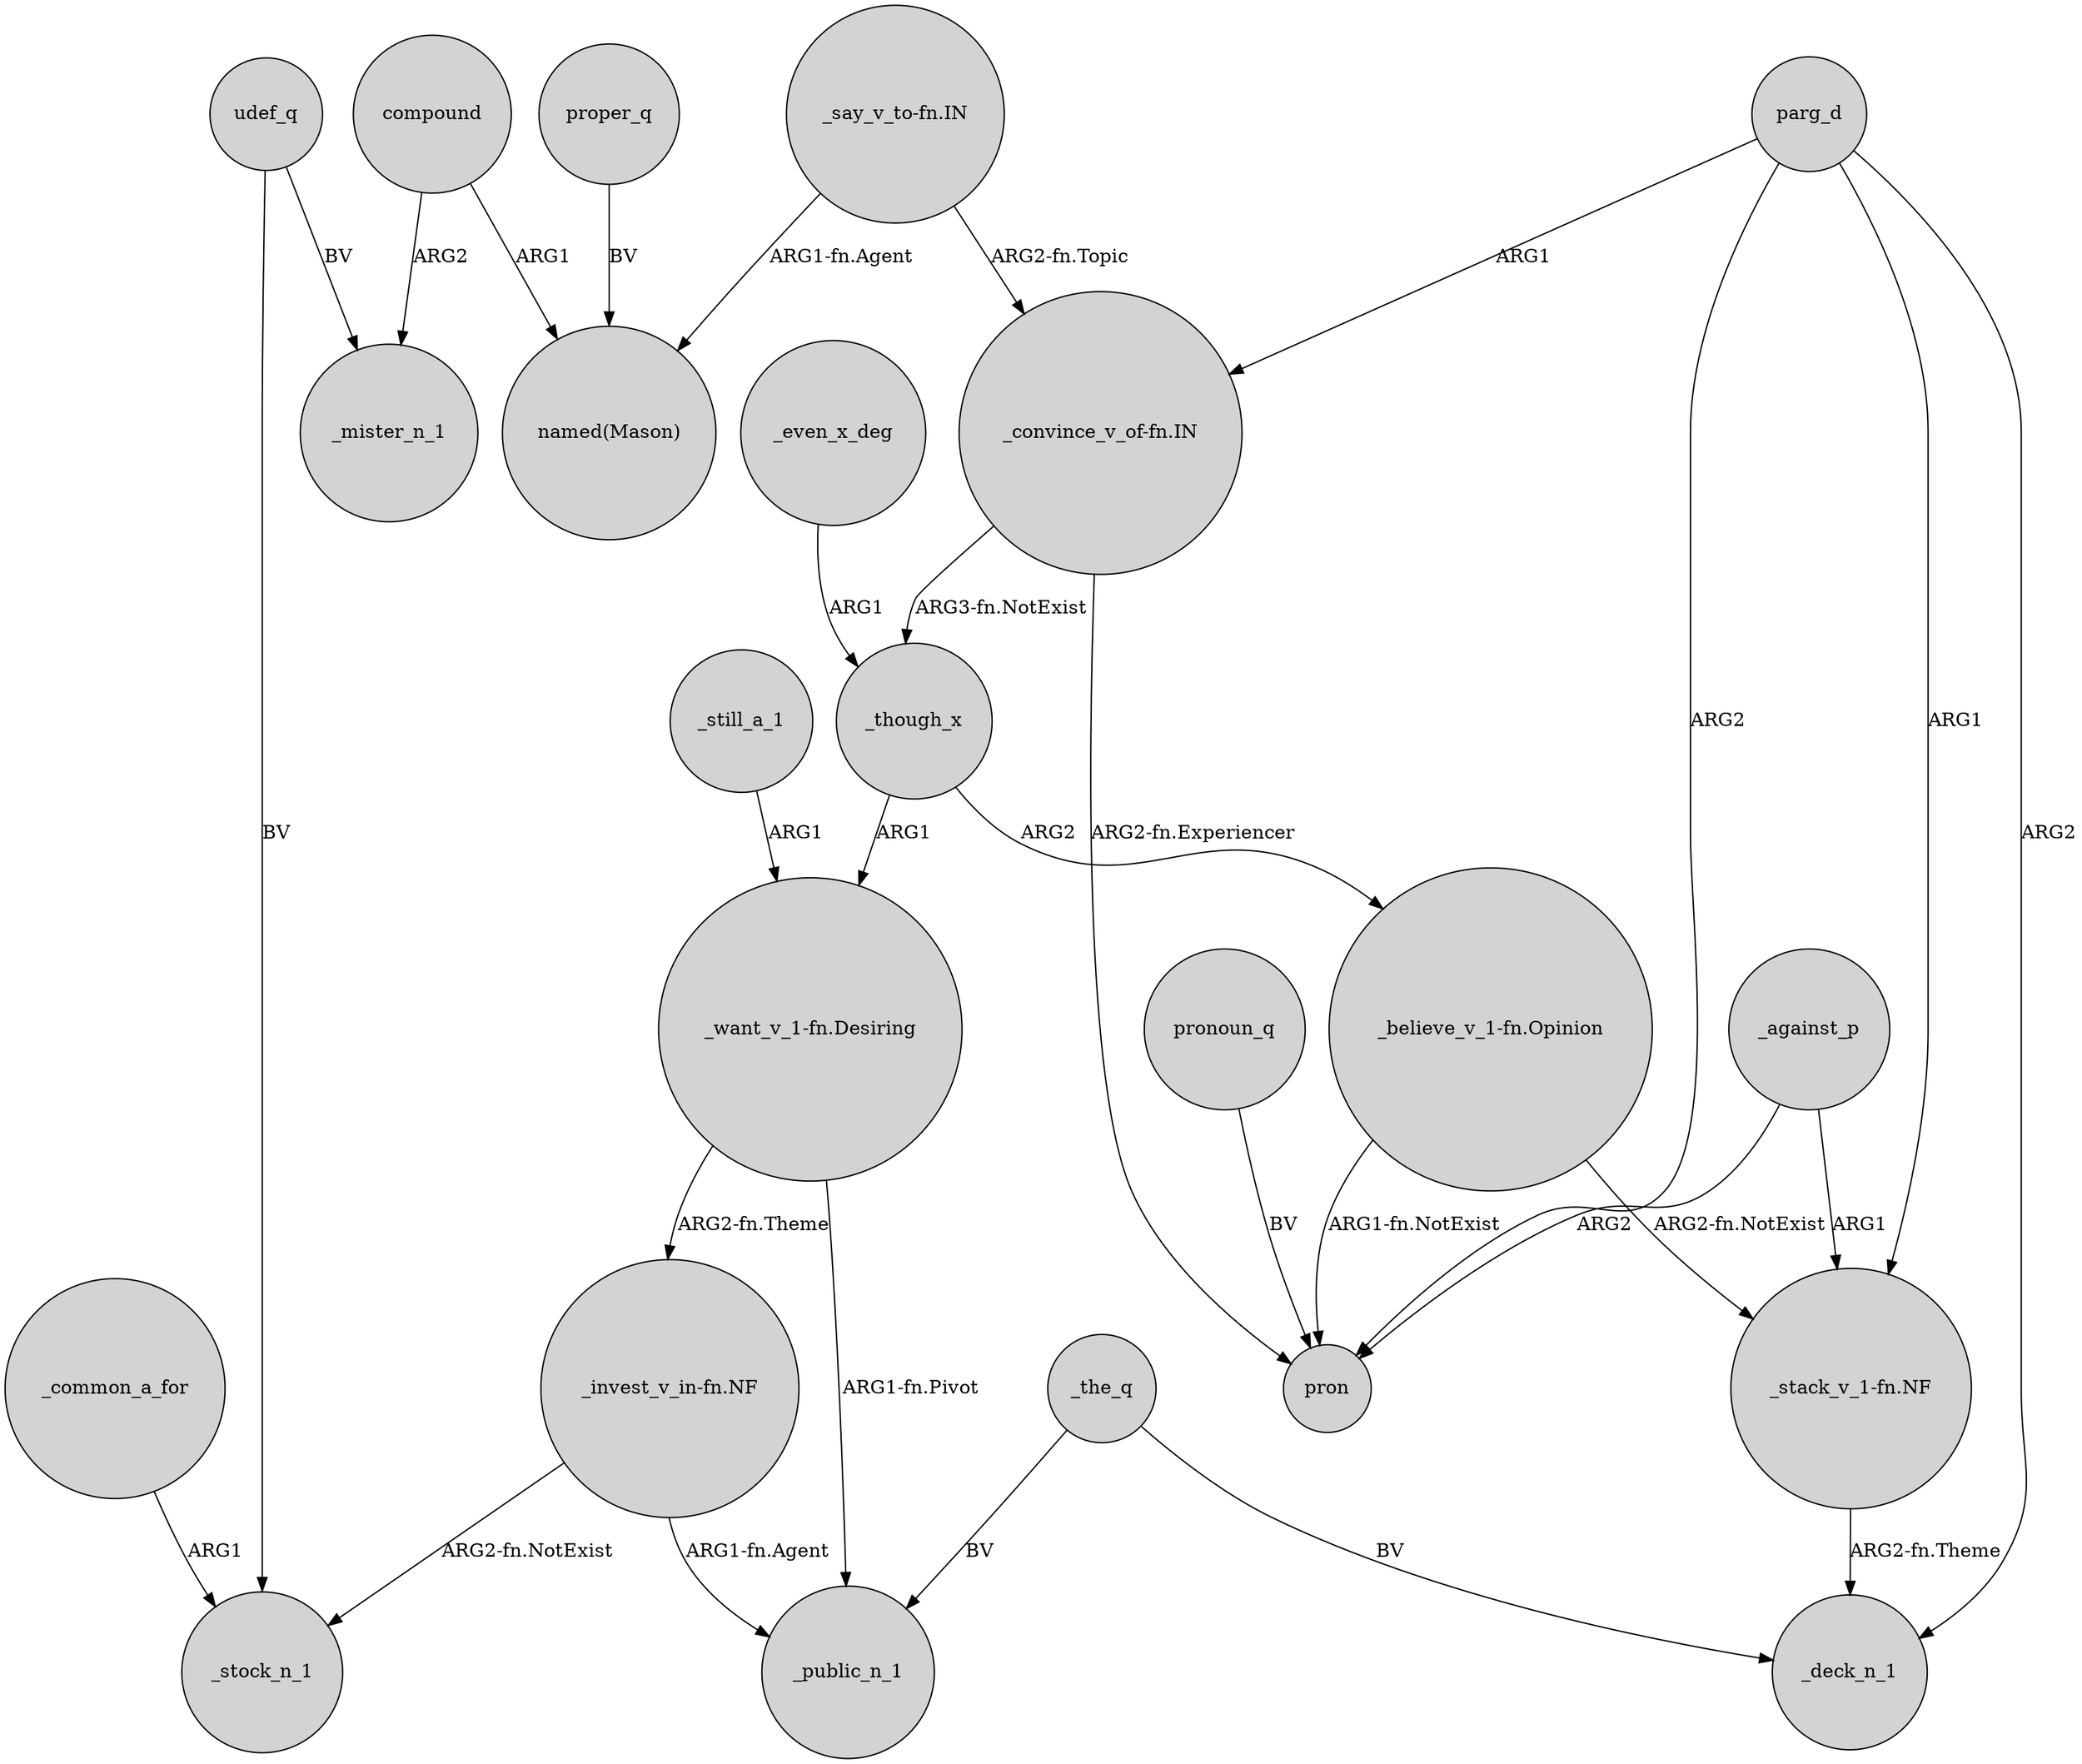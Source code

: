 digraph {
	node [shape=circle style=filled]
	"_convince_v_of-fn.IN" -> _though_x [label="ARG3-fn.NotExist"]
	"_invest_v_in-fn.NF" -> _stock_n_1 [label="ARG2-fn.NotExist"]
	parg_d -> "_convince_v_of-fn.IN" [label=ARG1]
	_though_x -> "_want_v_1-fn.Desiring" [label=ARG1]
	_against_p -> pron [label=ARG2]
	compound -> _mister_n_1 [label=ARG2]
	proper_q -> "named(Mason)" [label=BV]
	udef_q -> _mister_n_1 [label=BV]
	_even_x_deg -> _though_x [label=ARG1]
	parg_d -> "_stack_v_1-fn.NF" [label=ARG1]
	"_stack_v_1-fn.NF" -> _deck_n_1 [label="ARG2-fn.Theme"]
	_against_p -> "_stack_v_1-fn.NF" [label=ARG1]
	parg_d -> _deck_n_1 [label=ARG2]
	"_want_v_1-fn.Desiring" -> _public_n_1 [label="ARG1-fn.Pivot"]
	parg_d -> pron [label=ARG2]
	_still_a_1 -> "_want_v_1-fn.Desiring" [label=ARG1]
	pronoun_q -> pron [label=BV]
	_the_q -> _public_n_1 [label=BV]
	"_believe_v_1-fn.Opinion" -> pron [label="ARG1-fn.NotExist"]
	udef_q -> _stock_n_1 [label=BV]
	"_believe_v_1-fn.Opinion" -> "_stack_v_1-fn.NF" [label="ARG2-fn.NotExist"]
	"_want_v_1-fn.Desiring" -> "_invest_v_in-fn.NF" [label="ARG2-fn.Theme"]
	_though_x -> "_believe_v_1-fn.Opinion" [label=ARG2]
	"_convince_v_of-fn.IN" -> pron [label="ARG2-fn.Experiencer"]
	_common_a_for -> _stock_n_1 [label=ARG1]
	"_invest_v_in-fn.NF" -> _public_n_1 [label="ARG1-fn.Agent"]
	"_say_v_to-fn.IN" -> "named(Mason)" [label="ARG1-fn.Agent"]
	"_say_v_to-fn.IN" -> "_convince_v_of-fn.IN" [label="ARG2-fn.Topic"]
	_the_q -> _deck_n_1 [label=BV]
	compound -> "named(Mason)" [label=ARG1]
}

